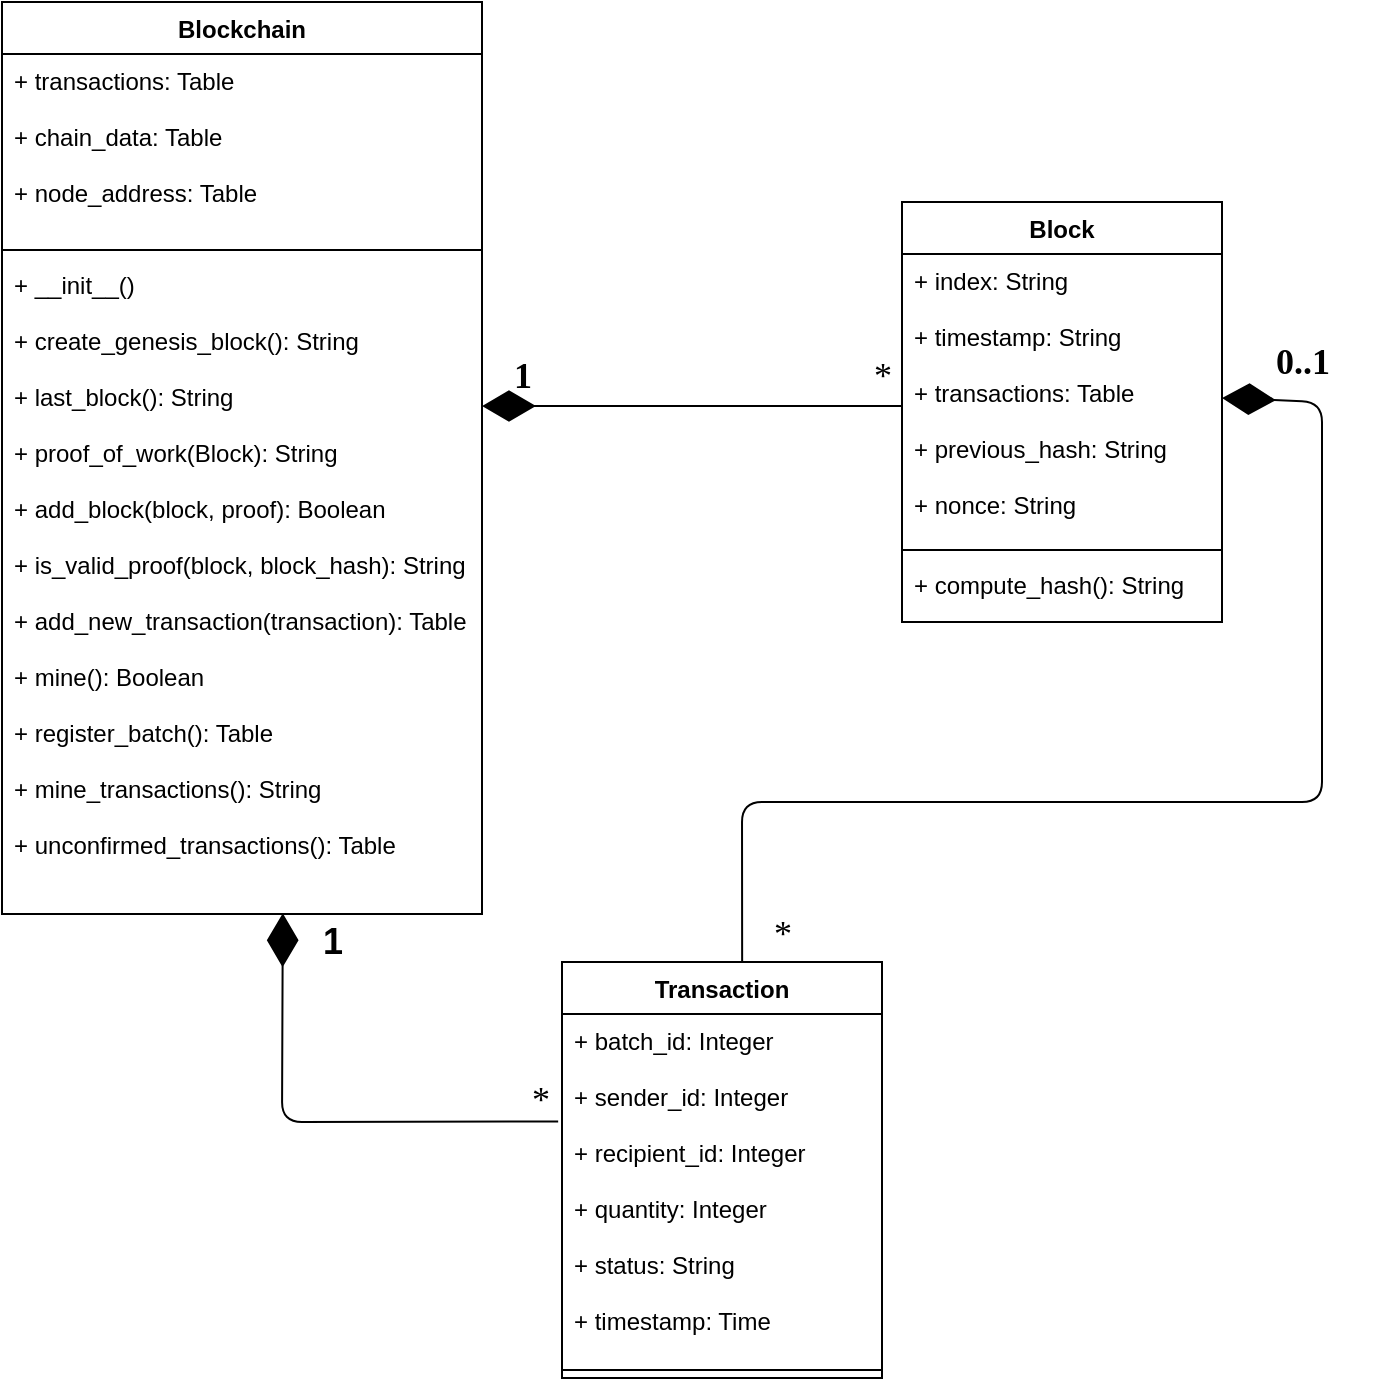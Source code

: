 <mxfile version="13.1.14" type="github">
  <diagram id="k-Dp4irHhROaE-YeM_xx" name="Page-1">
    <mxGraphModel dx="1259" dy="500" grid="1" gridSize="10" guides="1" tooltips="1" connect="1" arrows="1" fold="1" page="1" pageScale="1" pageWidth="827" pageHeight="1169" math="0" shadow="0">
      <root>
        <mxCell id="0" />
        <mxCell id="1" parent="0" />
        <mxCell id="wsXQ-pi4-2g_H5PwyIqt-1" value="Block" style="swimlane;fontStyle=1;align=center;verticalAlign=top;childLayout=stackLayout;horizontal=1;startSize=26;horizontalStack=0;resizeParent=1;resizeParentMax=0;resizeLast=0;collapsible=1;marginBottom=0;" parent="1" vertex="1">
          <mxGeometry x="510" y="140" width="160" height="210" as="geometry">
            <mxRectangle x="510" y="140" width="70" height="26" as="alternateBounds" />
          </mxGeometry>
        </mxCell>
        <mxCell id="wsXQ-pi4-2g_H5PwyIqt-2" value="+ index: String&#xa;&#xa;+ timestamp: String&#xa;&#xa;+ transactions: Table&#xa;&#xa;+ previous_hash: String &#xa;&#xa;+ nonce: String&#xa;" style="text;strokeColor=none;fillColor=none;align=left;verticalAlign=top;spacingLeft=4;spacingRight=4;overflow=hidden;rotatable=0;points=[[0,0.5],[1,0.5]];portConstraint=eastwest;" parent="wsXQ-pi4-2g_H5PwyIqt-1" vertex="1">
          <mxGeometry y="26" width="160" height="144" as="geometry" />
        </mxCell>
        <mxCell id="wsXQ-pi4-2g_H5PwyIqt-3" value="" style="line;strokeWidth=1;fillColor=none;align=left;verticalAlign=middle;spacingTop=-1;spacingLeft=3;spacingRight=3;rotatable=0;labelPosition=right;points=[];portConstraint=eastwest;" parent="wsXQ-pi4-2g_H5PwyIqt-1" vertex="1">
          <mxGeometry y="170" width="160" height="8" as="geometry" />
        </mxCell>
        <mxCell id="wsXQ-pi4-2g_H5PwyIqt-4" value="+ compute_hash(): String" style="text;strokeColor=none;fillColor=none;align=left;verticalAlign=top;spacingLeft=4;spacingRight=4;overflow=hidden;rotatable=0;points=[[0,0.5],[1,0.5]];portConstraint=eastwest;" parent="wsXQ-pi4-2g_H5PwyIqt-1" vertex="1">
          <mxGeometry y="178" width="160" height="32" as="geometry" />
        </mxCell>
        <mxCell id="wsXQ-pi4-2g_H5PwyIqt-6" value="Blockchain" style="swimlane;fontStyle=1;align=center;verticalAlign=top;childLayout=stackLayout;horizontal=1;startSize=26;horizontalStack=0;resizeParent=1;resizeParentMax=0;resizeLast=0;collapsible=1;marginBottom=0;" parent="1" vertex="1">
          <mxGeometry x="60" y="40" width="240" height="456" as="geometry" />
        </mxCell>
        <mxCell id="wsXQ-pi4-2g_H5PwyIqt-7" value="+ transactions: Table&#xa;&#xa;+ chain_data: Table &#xa;&#xa;+ node_address: Table" style="text;strokeColor=none;fillColor=none;align=left;verticalAlign=top;spacingLeft=4;spacingRight=4;overflow=hidden;rotatable=0;points=[[0,0.5],[1,0.5]];portConstraint=eastwest;" parent="wsXQ-pi4-2g_H5PwyIqt-6" vertex="1">
          <mxGeometry y="26" width="240" height="94" as="geometry" />
        </mxCell>
        <mxCell id="wsXQ-pi4-2g_H5PwyIqt-8" value="" style="line;strokeWidth=1;fillColor=none;align=left;verticalAlign=middle;spacingTop=-1;spacingLeft=3;spacingRight=3;rotatable=0;labelPosition=right;points=[];portConstraint=eastwest;" parent="wsXQ-pi4-2g_H5PwyIqt-6" vertex="1">
          <mxGeometry y="120" width="240" height="8" as="geometry" />
        </mxCell>
        <mxCell id="wsXQ-pi4-2g_H5PwyIqt-9" value="+ __init__()&#xa; &#xa;+ create_genesis_block(): String&#xa;&#xa;+ last_block(): String &#xa;&#xa;+ proof_of_work(Block): String&#xa;&#xa;+ add_block(block, proof): Boolean&#xa;&#xa;+ is_valid_proof(block, block_hash): String&#xa;&#xa;+ add_new_transaction(transaction): Table&#xa;&#xa;+ mine(): Boolean&#xa;&#xa;+ register_batch(): Table&#xa;&#xa;+ mine_transactions(): String &#xa;&#xa;+ unconfirmed_transactions(): Table &#xa;" style="text;strokeColor=none;fillColor=none;align=left;verticalAlign=top;spacingLeft=4;spacingRight=4;overflow=hidden;rotatable=0;points=[[0,0.5],[1,0.5]];portConstraint=eastwest;" parent="wsXQ-pi4-2g_H5PwyIqt-6" vertex="1">
          <mxGeometry y="128" width="240" height="328" as="geometry" />
        </mxCell>
        <mxCell id="wsXQ-pi4-2g_H5PwyIqt-25" value="Transaction" style="swimlane;fontStyle=1;align=center;verticalAlign=top;childLayout=stackLayout;horizontal=1;startSize=26;horizontalStack=0;resizeParent=1;resizeParentMax=0;resizeLast=0;collapsible=1;marginBottom=0;strokeColor=#000000;" parent="1" vertex="1">
          <mxGeometry x="340" y="520" width="160" height="208" as="geometry" />
        </mxCell>
        <mxCell id="wsXQ-pi4-2g_H5PwyIqt-26" value="+ batch_id: Integer&#xa;&#xa;+ sender_id: Integer&#xa;&#xa;+ recipient_id: Integer&#xa;&#xa;+ quantity: Integer&#xa;&#xa;+ status: String &#xa;&#xa;+ timestamp: Time &#xa;&#xa;" style="text;strokeColor=none;fillColor=none;align=left;verticalAlign=top;spacingLeft=4;spacingRight=4;overflow=hidden;rotatable=0;points=[[0,0.5],[1,0.5]];portConstraint=eastwest;" parent="wsXQ-pi4-2g_H5PwyIqt-25" vertex="1">
          <mxGeometry y="26" width="160" height="174" as="geometry" />
        </mxCell>
        <mxCell id="wsXQ-pi4-2g_H5PwyIqt-27" value="" style="line;strokeWidth=1;fillColor=none;align=left;verticalAlign=middle;spacingTop=-1;spacingLeft=3;spacingRight=3;rotatable=0;labelPosition=right;points=[];portConstraint=eastwest;" parent="wsXQ-pi4-2g_H5PwyIqt-25" vertex="1">
          <mxGeometry y="200" width="160" height="8" as="geometry" />
        </mxCell>
        <mxCell id="wsXQ-pi4-2g_H5PwyIqt-29" value="" style="endArrow=diamondThin;endFill=1;endSize=24;html=1;exitX=0.563;exitY=0;exitDx=0;exitDy=0;exitPerimeter=0;entryX=1;entryY=0.5;entryDx=0;entryDy=0;" parent="1" source="wsXQ-pi4-2g_H5PwyIqt-25" target="wsXQ-pi4-2g_H5PwyIqt-2" edge="1">
          <mxGeometry width="160" relative="1" as="geometry">
            <mxPoint x="550" y="340" as="sourcePoint" />
            <mxPoint x="720" y="230" as="targetPoint" />
            <Array as="points">
              <mxPoint x="430" y="440" />
              <mxPoint x="610" y="440" />
              <mxPoint x="720" y="440" />
              <mxPoint x="720" y="240" />
            </Array>
          </mxGeometry>
        </mxCell>
        <mxCell id="wsXQ-pi4-2g_H5PwyIqt-30" value="&lt;b&gt;&lt;font style=&quot;font-size: 18px&quot; face=&quot;Times New Roman&quot;&gt;0..1&lt;/font&gt;&lt;/b&gt;" style="text;html=1;align=center;verticalAlign=middle;resizable=0;points=[];autosize=1;" parent="1" vertex="1">
          <mxGeometry x="690" y="210" width="40" height="20" as="geometry" />
        </mxCell>
        <mxCell id="wsXQ-pi4-2g_H5PwyIqt-31" value="&lt;font style=&quot;font-size: 18px&quot; face=&quot;Times New Roman&quot;&gt;*&lt;/font&gt;" style="text;html=1;align=center;verticalAlign=middle;resizable=0;points=[];autosize=1;" parent="1" vertex="1">
          <mxGeometry x="440" y="496" width="20" height="20" as="geometry" />
        </mxCell>
        <mxCell id="wsXQ-pi4-2g_H5PwyIqt-32" value="" style="endArrow=diamondThin;endFill=1;endSize=24;html=1;" parent="1" edge="1">
          <mxGeometry width="160" relative="1" as="geometry">
            <mxPoint x="510" y="242" as="sourcePoint" />
            <mxPoint x="300" y="242" as="targetPoint" />
          </mxGeometry>
        </mxCell>
        <mxCell id="wsXQ-pi4-2g_H5PwyIqt-34" value="&lt;font style=&quot;font-size: 18px&quot; face=&quot;Times New Roman&quot;&gt;&lt;b&gt;1&lt;/b&gt;&lt;/font&gt;" style="text;html=1;align=center;verticalAlign=middle;resizable=0;points=[];autosize=1;" parent="1" vertex="1">
          <mxGeometry x="310" y="217" width="20" height="20" as="geometry" />
        </mxCell>
        <mxCell id="wsXQ-pi4-2g_H5PwyIqt-36" value="&lt;span style=&quot;font-family: &amp;#34;times new roman&amp;#34; ; font-size: 18px&quot;&gt;*&lt;/span&gt;" style="text;html=1;align=center;verticalAlign=middle;resizable=0;points=[];autosize=1;" parent="1" vertex="1">
          <mxGeometry x="490" y="217" width="20" height="20" as="geometry" />
        </mxCell>
        <mxCell id="wsXQ-pi4-2g_H5PwyIqt-37" value="" style="endArrow=diamondThin;endFill=1;endSize=24;html=1;exitX=-0.012;exitY=0.309;exitDx=0;exitDy=0;exitPerimeter=0;entryX=0.585;entryY=0.999;entryDx=0;entryDy=0;entryPerimeter=0;" parent="1" source="wsXQ-pi4-2g_H5PwyIqt-26" target="wsXQ-pi4-2g_H5PwyIqt-9" edge="1">
          <mxGeometry width="160" relative="1" as="geometry">
            <mxPoint x="203" y="600" as="sourcePoint" />
            <mxPoint x="203" y="480" as="targetPoint" />
            <Array as="points">
              <mxPoint x="200" y="600" />
            </Array>
          </mxGeometry>
        </mxCell>
        <mxCell id="wsXQ-pi4-2g_H5PwyIqt-38" value="&lt;span style=&quot;font-size: 18px&quot;&gt;&lt;font face=&quot;Times New Roman&quot;&gt;*&lt;/font&gt;&lt;/span&gt;" style="text;html=1;align=center;verticalAlign=middle;resizable=0;points=[];autosize=1;" parent="1" vertex="1">
          <mxGeometry x="319" y="579" width="20" height="20" as="geometry" />
        </mxCell>
        <mxCell id="wsXQ-pi4-2g_H5PwyIqt-39" value="&lt;b&gt;&lt;font style=&quot;font-size: 18px&quot;&gt;1&lt;/font&gt;&lt;/b&gt;" style="text;html=1;align=center;verticalAlign=middle;resizable=0;points=[];autosize=1;" parent="1" vertex="1">
          <mxGeometry x="210" y="500" width="30" height="20" as="geometry" />
        </mxCell>
      </root>
    </mxGraphModel>
  </diagram>
</mxfile>
